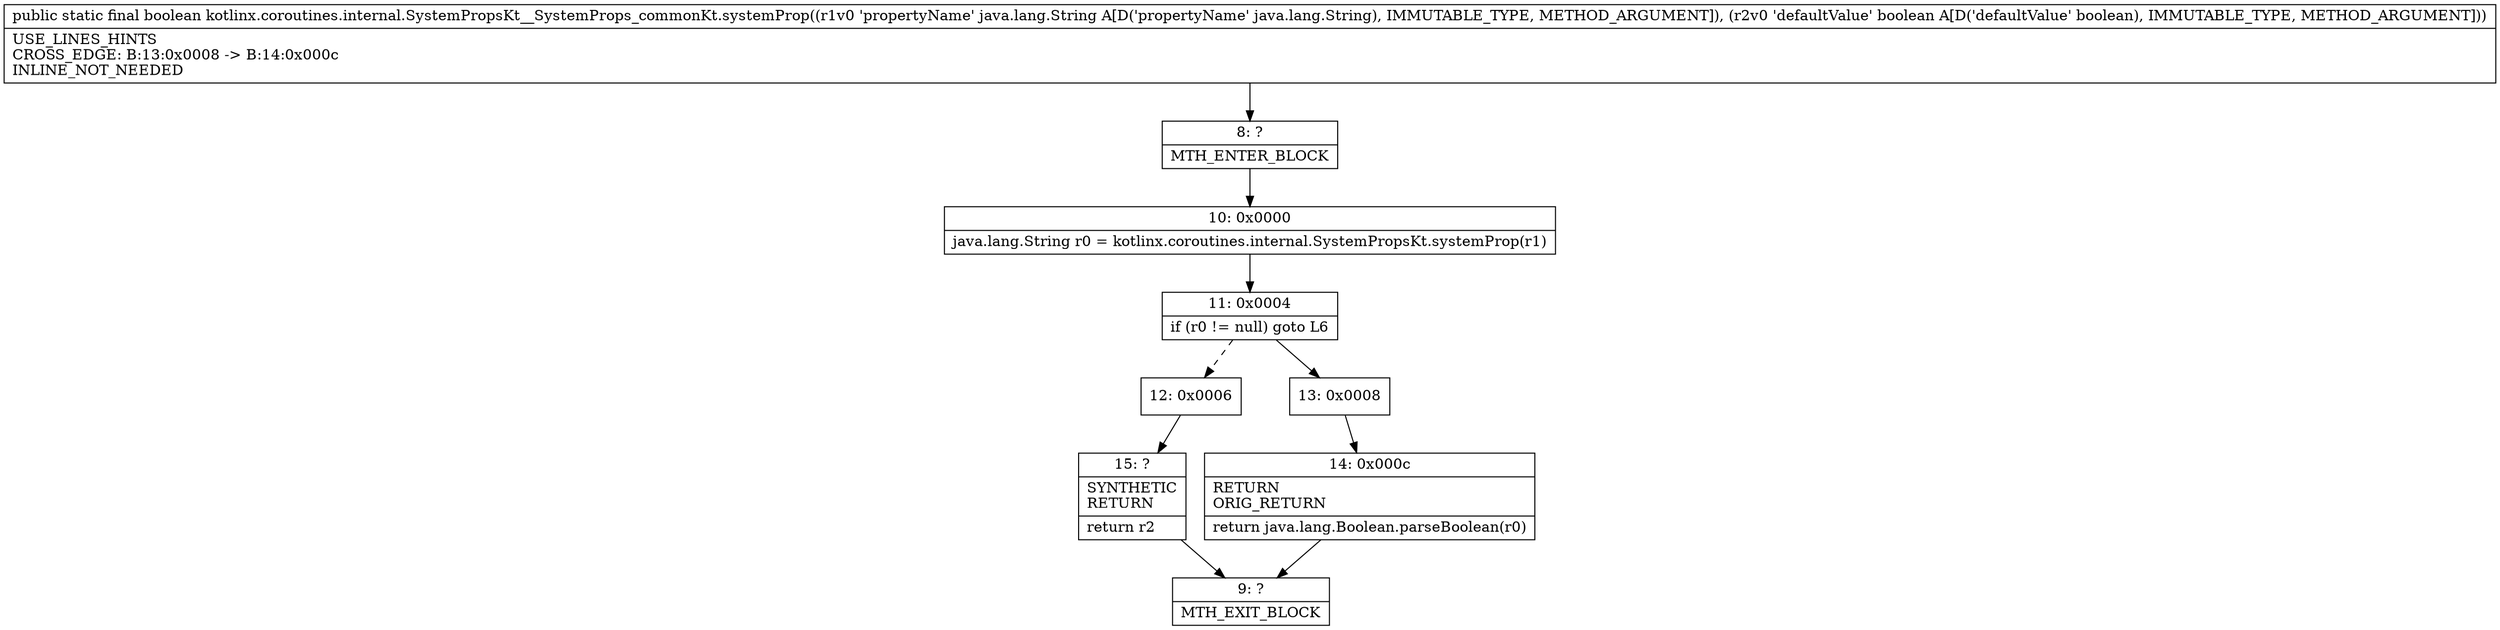 digraph "CFG forkotlinx.coroutines.internal.SystemPropsKt__SystemProps_commonKt.systemProp(Ljava\/lang\/String;Z)Z" {
Node_8 [shape=record,label="{8\:\ ?|MTH_ENTER_BLOCK\l}"];
Node_10 [shape=record,label="{10\:\ 0x0000|java.lang.String r0 = kotlinx.coroutines.internal.SystemPropsKt.systemProp(r1)\l}"];
Node_11 [shape=record,label="{11\:\ 0x0004|if (r0 != null) goto L6\l}"];
Node_12 [shape=record,label="{12\:\ 0x0006}"];
Node_15 [shape=record,label="{15\:\ ?|SYNTHETIC\lRETURN\l|return r2\l}"];
Node_9 [shape=record,label="{9\:\ ?|MTH_EXIT_BLOCK\l}"];
Node_13 [shape=record,label="{13\:\ 0x0008}"];
Node_14 [shape=record,label="{14\:\ 0x000c|RETURN\lORIG_RETURN\l|return java.lang.Boolean.parseBoolean(r0)\l}"];
MethodNode[shape=record,label="{public static final boolean kotlinx.coroutines.internal.SystemPropsKt__SystemProps_commonKt.systemProp((r1v0 'propertyName' java.lang.String A[D('propertyName' java.lang.String), IMMUTABLE_TYPE, METHOD_ARGUMENT]), (r2v0 'defaultValue' boolean A[D('defaultValue' boolean), IMMUTABLE_TYPE, METHOD_ARGUMENT]))  | USE_LINES_HINTS\lCROSS_EDGE: B:13:0x0008 \-\> B:14:0x000c\lINLINE_NOT_NEEDED\l}"];
MethodNode -> Node_8;Node_8 -> Node_10;
Node_10 -> Node_11;
Node_11 -> Node_12[style=dashed];
Node_11 -> Node_13;
Node_12 -> Node_15;
Node_15 -> Node_9;
Node_13 -> Node_14;
Node_14 -> Node_9;
}

